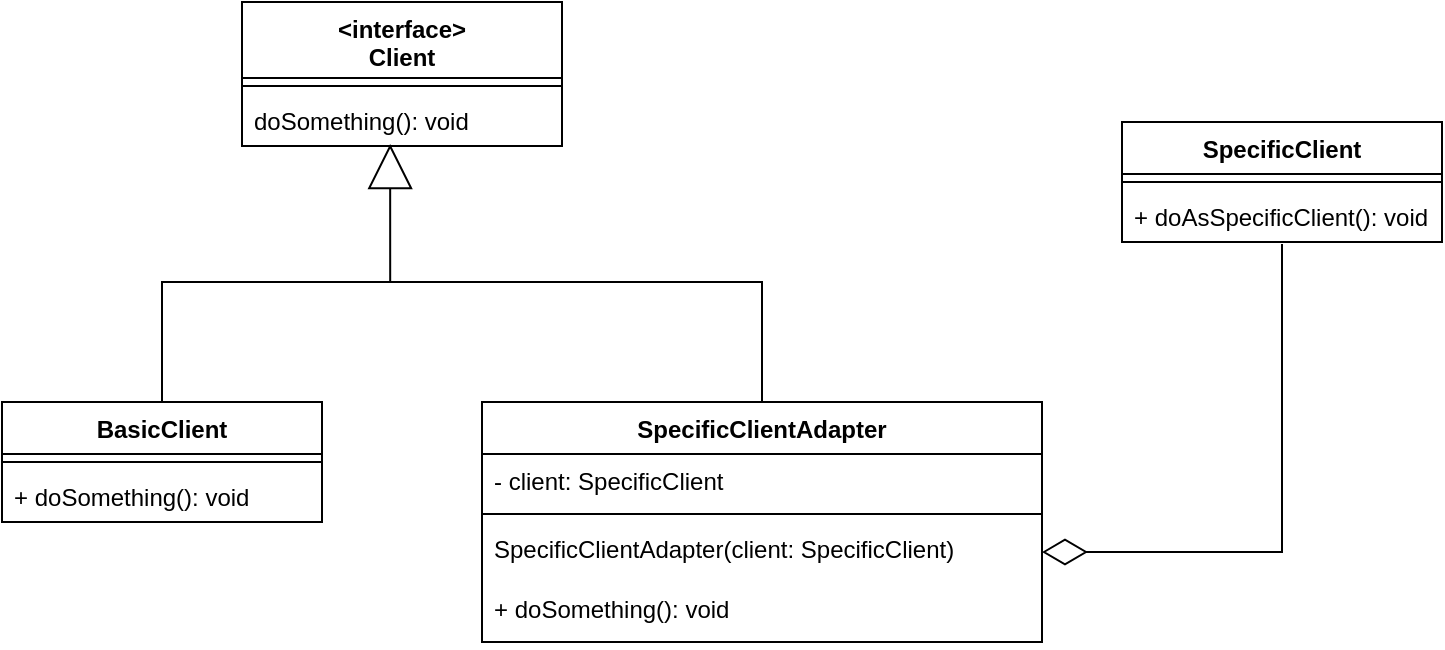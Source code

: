 <mxfile version="12.7.8" type="device"><diagram id="C5RBs43oDa-KdzZeNtuy" name="Page-1"><mxGraphModel dx="868" dy="1651" grid="1" gridSize="10" guides="1" tooltips="1" connect="1" arrows="1" fold="1" page="1" pageScale="1" pageWidth="827" pageHeight="1169" math="0" shadow="0"><root><mxCell id="WIyWlLk6GJQsqaUBKTNV-0"/><mxCell id="WIyWlLk6GJQsqaUBKTNV-1" parent="WIyWlLk6GJQsqaUBKTNV-0"/><mxCell id="DpSxTKmJ4eAz6GYqM9uM-0" value="&lt;interface&gt;&#10;Client&#10;" style="swimlane;fontStyle=1;align=center;verticalAlign=top;childLayout=stackLayout;horizontal=1;startSize=38;horizontalStack=0;resizeParent=1;resizeParentMax=0;resizeLast=0;collapsible=1;marginBottom=0;" vertex="1" parent="WIyWlLk6GJQsqaUBKTNV-1"><mxGeometry x="160" y="-480" width="160" height="72" as="geometry"/></mxCell><mxCell id="DpSxTKmJ4eAz6GYqM9uM-2" value="" style="line;strokeWidth=1;fillColor=none;align=left;verticalAlign=middle;spacingTop=-1;spacingLeft=3;spacingRight=3;rotatable=0;labelPosition=right;points=[];portConstraint=eastwest;" vertex="1" parent="DpSxTKmJ4eAz6GYqM9uM-0"><mxGeometry y="38" width="160" height="8" as="geometry"/></mxCell><mxCell id="DpSxTKmJ4eAz6GYqM9uM-3" value="doSomething(): void" style="text;strokeColor=none;fillColor=none;align=left;verticalAlign=top;spacingLeft=4;spacingRight=4;overflow=hidden;rotatable=0;points=[[0,0.5],[1,0.5]];portConstraint=eastwest;" vertex="1" parent="DpSxTKmJ4eAz6GYqM9uM-0"><mxGeometry y="46" width="160" height="26" as="geometry"/></mxCell><mxCell id="DpSxTKmJ4eAz6GYqM9uM-18" style="edgeStyle=orthogonalEdgeStyle;rounded=0;orthogonalLoop=1;jettySize=auto;html=1;entryX=0.463;entryY=0.962;entryDx=0;entryDy=0;entryPerimeter=0;endSize=20;endArrow=block;endFill=0;" edge="1" parent="WIyWlLk6GJQsqaUBKTNV-1" source="DpSxTKmJ4eAz6GYqM9uM-4" target="DpSxTKmJ4eAz6GYqM9uM-3"><mxGeometry relative="1" as="geometry"><Array as="points"><mxPoint x="120" y="-340"/><mxPoint x="234" y="-340"/></Array></mxGeometry></mxCell><mxCell id="DpSxTKmJ4eAz6GYqM9uM-4" value="BasicClient" style="swimlane;fontStyle=1;align=center;verticalAlign=top;childLayout=stackLayout;horizontal=1;startSize=26;horizontalStack=0;resizeParent=1;resizeParentMax=0;resizeLast=0;collapsible=1;marginBottom=0;" vertex="1" parent="WIyWlLk6GJQsqaUBKTNV-1"><mxGeometry x="40" y="-280" width="160" height="60" as="geometry"/></mxCell><mxCell id="DpSxTKmJ4eAz6GYqM9uM-6" value="" style="line;strokeWidth=1;fillColor=none;align=left;verticalAlign=middle;spacingTop=-1;spacingLeft=3;spacingRight=3;rotatable=0;labelPosition=right;points=[];portConstraint=eastwest;" vertex="1" parent="DpSxTKmJ4eAz6GYqM9uM-4"><mxGeometry y="26" width="160" height="8" as="geometry"/></mxCell><mxCell id="DpSxTKmJ4eAz6GYqM9uM-7" value="+ doSomething(): void" style="text;strokeColor=none;fillColor=none;align=left;verticalAlign=top;spacingLeft=4;spacingRight=4;overflow=hidden;rotatable=0;points=[[0,0.5],[1,0.5]];portConstraint=eastwest;" vertex="1" parent="DpSxTKmJ4eAz6GYqM9uM-4"><mxGeometry y="34" width="160" height="26" as="geometry"/></mxCell><mxCell id="DpSxTKmJ4eAz6GYqM9uM-8" value="SpecificClientAdapter" style="swimlane;fontStyle=1;align=center;verticalAlign=top;childLayout=stackLayout;horizontal=1;startSize=26;horizontalStack=0;resizeParent=1;resizeParentMax=0;resizeLast=0;collapsible=1;marginBottom=0;" vertex="1" parent="WIyWlLk6GJQsqaUBKTNV-1"><mxGeometry x="280" y="-280" width="280" height="120" as="geometry"/></mxCell><mxCell id="DpSxTKmJ4eAz6GYqM9uM-9" value="- client: SpecificClient" style="text;strokeColor=none;fillColor=none;align=left;verticalAlign=top;spacingLeft=4;spacingRight=4;overflow=hidden;rotatable=0;points=[[0,0.5],[1,0.5]];portConstraint=eastwest;" vertex="1" parent="DpSxTKmJ4eAz6GYqM9uM-8"><mxGeometry y="26" width="280" height="26" as="geometry"/></mxCell><mxCell id="DpSxTKmJ4eAz6GYqM9uM-10" value="" style="line;strokeWidth=1;fillColor=none;align=left;verticalAlign=middle;spacingTop=-1;spacingLeft=3;spacingRight=3;rotatable=0;labelPosition=right;points=[];portConstraint=eastwest;" vertex="1" parent="DpSxTKmJ4eAz6GYqM9uM-8"><mxGeometry y="52" width="280" height="8" as="geometry"/></mxCell><mxCell id="DpSxTKmJ4eAz6GYqM9uM-11" value="SpecificClientAdapter(client: SpecificClient)" style="text;strokeColor=none;fillColor=none;align=left;verticalAlign=top;spacingLeft=4;spacingRight=4;overflow=hidden;rotatable=0;points=[[0,0.5],[1,0.5]];portConstraint=eastwest;" vertex="1" parent="DpSxTKmJ4eAz6GYqM9uM-8"><mxGeometry y="60" width="280" height="30" as="geometry"/></mxCell><mxCell id="DpSxTKmJ4eAz6GYqM9uM-13" value="+ doSomething(): void" style="text;strokeColor=none;fillColor=none;align=left;verticalAlign=top;spacingLeft=4;spacingRight=4;overflow=hidden;rotatable=0;points=[[0,0.5],[1,0.5]];portConstraint=eastwest;" vertex="1" parent="DpSxTKmJ4eAz6GYqM9uM-8"><mxGeometry y="90" width="280" height="30" as="geometry"/></mxCell><mxCell id="DpSxTKmJ4eAz6GYqM9uM-14" value="SpecificClient" style="swimlane;fontStyle=1;align=center;verticalAlign=top;childLayout=stackLayout;horizontal=1;startSize=26;horizontalStack=0;resizeParent=1;resizeParentMax=0;resizeLast=0;collapsible=1;marginBottom=0;" vertex="1" parent="WIyWlLk6GJQsqaUBKTNV-1"><mxGeometry x="600" y="-420" width="160" height="60" as="geometry"/></mxCell><mxCell id="DpSxTKmJ4eAz6GYqM9uM-16" value="" style="line;strokeWidth=1;fillColor=none;align=left;verticalAlign=middle;spacingTop=-1;spacingLeft=3;spacingRight=3;rotatable=0;labelPosition=right;points=[];portConstraint=eastwest;" vertex="1" parent="DpSxTKmJ4eAz6GYqM9uM-14"><mxGeometry y="26" width="160" height="8" as="geometry"/></mxCell><mxCell id="DpSxTKmJ4eAz6GYqM9uM-17" value="+ doAsSpecificClient(): void" style="text;strokeColor=none;fillColor=none;align=left;verticalAlign=top;spacingLeft=4;spacingRight=4;overflow=hidden;rotatable=0;points=[[0,0.5],[1,0.5]];portConstraint=eastwest;" vertex="1" parent="DpSxTKmJ4eAz6GYqM9uM-14"><mxGeometry y="34" width="160" height="26" as="geometry"/></mxCell><mxCell id="DpSxTKmJ4eAz6GYqM9uM-19" style="edgeStyle=orthogonalEdgeStyle;rounded=0;orthogonalLoop=1;jettySize=auto;html=1;endSize=20;endArrow=none;endFill=0;exitX=0.5;exitY=0;exitDx=0;exitDy=0;" edge="1" parent="WIyWlLk6GJQsqaUBKTNV-1" source="DpSxTKmJ4eAz6GYqM9uM-8"><mxGeometry relative="1" as="geometry"><mxPoint x="130" y="-270" as="sourcePoint"/><mxPoint x="230" y="-340" as="targetPoint"/><Array as="points"><mxPoint x="420" y="-340"/></Array></mxGeometry></mxCell><mxCell id="DpSxTKmJ4eAz6GYqM9uM-20" style="edgeStyle=orthogonalEdgeStyle;rounded=0;orthogonalLoop=1;jettySize=auto;html=1;endArrow=none;endFill=0;endSize=20;entryX=0.5;entryY=1.038;entryDx=0;entryDy=0;entryPerimeter=0;startArrow=diamondThin;startFill=0;startSize=20;" edge="1" parent="WIyWlLk6GJQsqaUBKTNV-1" source="DpSxTKmJ4eAz6GYqM9uM-11" target="DpSxTKmJ4eAz6GYqM9uM-17"><mxGeometry relative="1" as="geometry"><mxPoint x="680" y="-350" as="targetPoint"/></mxGeometry></mxCell></root></mxGraphModel></diagram></mxfile>